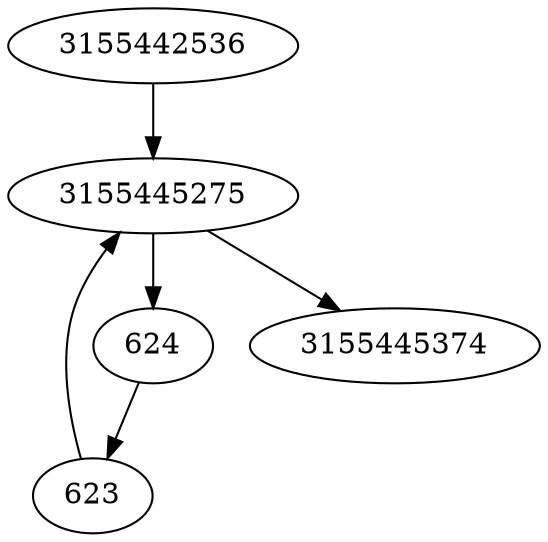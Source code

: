 strict digraph  {
3155442536;
623;
624;
3155445275;
3155445374;
3155442536 -> 3155445275;
623 -> 3155445275;
624 -> 623;
3155445275 -> 624;
3155445275 -> 3155445374;
}
